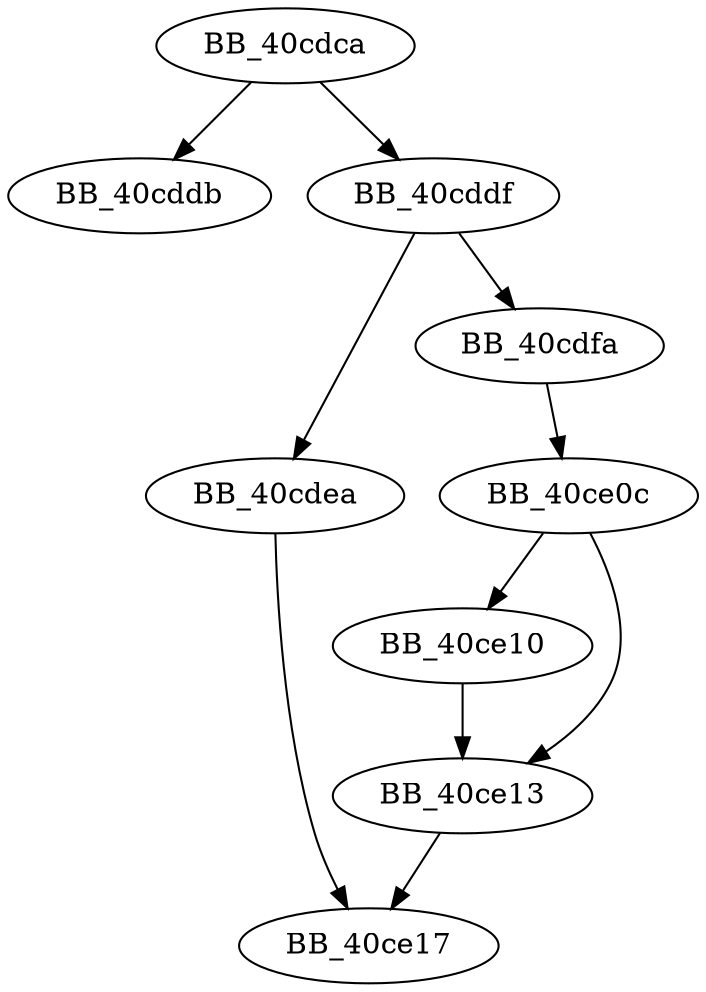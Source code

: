 DiGraph _iswctype{
BB_40cdca->BB_40cddb
BB_40cdca->BB_40cddf
BB_40cddf->BB_40cdea
BB_40cddf->BB_40cdfa
BB_40cdea->BB_40ce17
BB_40cdfa->BB_40ce0c
BB_40ce0c->BB_40ce10
BB_40ce0c->BB_40ce13
BB_40ce10->BB_40ce13
BB_40ce13->BB_40ce17
}
